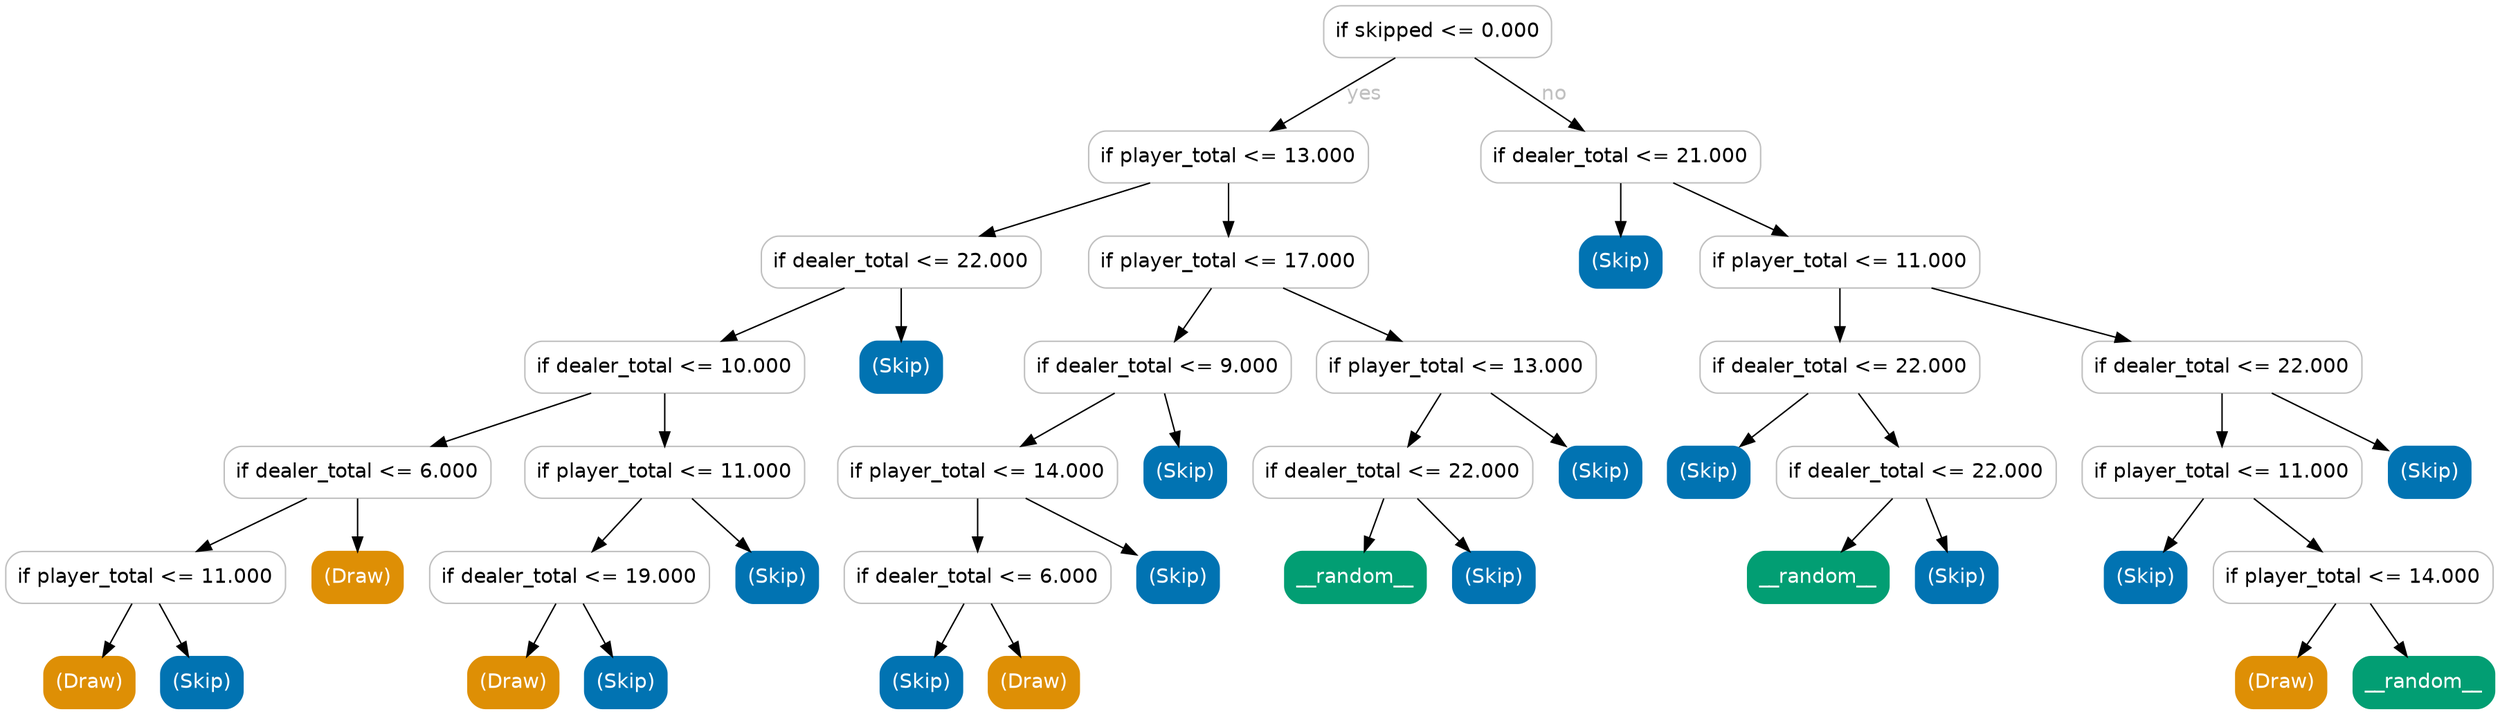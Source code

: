 digraph Tree {
	graph [bb="0,0,1726,488"];
	node [color=gray,
		fillcolor=white,
		fontname=helvetica,
		label="\N",
		shape=box,
		style="filled, rounded"
	];
	edge [fontname=helvetica];
	0	[height=0.5,
		label="if skipped <= 0.000",
		pos="993,470",
		width=2.1944];
	1	[height=0.5,
		label="if player_total <= 13.000",
		pos="848,383",
		width=2.6944];
	0 -> 1	[fontcolor=gray,
		label=yes,
		lp="942.5,426.5",
		pos="e,877.3,401.18 963.66,451.8 941.35,438.72 910.47,420.62 886.23,406.41"];
	28	[height=0.5,
		label="if dealer_total <= 21.000",
		pos="1120,383",
		width=2.6944];
	0 -> 28	[fontcolor=gray,
		label=no,
		lp="1074,426.5",
		pos="e,1094.3,401.18 1018.7,451.8 1038.1,438.84 1064.8,420.94 1086,406.79"];
	2	[height=0.5,
		label="if dealer_total <= 22.000",
		pos="621,310",
		width=2.6944];
	1 -> 2	[fontcolor=gray,
		pos="e,675.72,328.11 793.63,364.99 761.16,354.84 719.73,341.88 685.59,331.2"];
	15	[height=0.5,
		label="if player_total <= 17.000",
		pos="848,310",
		width=2.6944];
	1 -> 15	[fontcolor=gray,
		pos="e,848,328.03 848,364.81 848,356.79 848,347.05 848,338.07"];
	3	[height=0.5,
		label="if dealer_total <= 10.000",
		pos="457,237",
		width=2.6944];
	2 -> 3	[fontcolor=gray,
		pos="e,496.53,255.11 581.72,291.99 558.96,282.14 530.12,269.66 505.9,259.17"];
	14	[color="#0173b2",
		fillcolor="#0173b2",
		fontcolor=white,
		height=0.5,
		label="(Skip)",
		pos="621,237",
		width=0.79167];
	2 -> 14	[fontcolor=gray,
		pos="e,621,255.03 621,291.81 621,283.79 621,274.05 621,265.07"];
	4	[height=0.5,
		label="if dealer_total <= 6.000",
		pos="244,164",
		width=2.5694];
	3 -> 4	[fontcolor=gray,
		pos="e,295.34,182.11 405.98,218.99 375.64,208.88 336.97,195.99 305.02,185.34"];
	9	[height=0.5,
		label="if player_total <= 11.000",
		pos="457,164",
		width=2.6944];
	3 -> 9	[fontcolor=gray,
		pos="e,457,182.03 457,218.81 457,210.79 457,201.05 457,192.07"];
	5	[height=0.5,
		label="if player_total <= 11.000",
		pos="97,91",
		width=2.6944];
	4 -> 5	[fontcolor=gray,
		pos="e,132.43,109.11 208.79,145.99 188.66,136.27 163.23,123.99 141.7,113.59"];
	8	[color="#de8f05",
		fillcolor="#de8f05",
		fontcolor=white,
		height=0.5,
		label="(Draw)",
		pos="244,91",
		width=0.875];
	4 -> 8	[fontcolor=gray,
		pos="e,244,109.03 244,145.81 244,137.79 244,128.05 244,119.07"];
	6	[color="#de8f05",
		fillcolor="#de8f05",
		fontcolor=white,
		height=0.5,
		label="(Draw)",
		pos="58,18",
		width=0.875];
	5 -> 6	[fontcolor=gray,
		pos="e,67.354,36.029 87.559,72.813 82.96,64.441 77.334,54.197 72.228,44.903"];
	7	[color="#0173b2",
		fillcolor="#0173b2",
		fontcolor=white,
		height=0.5,
		label="(Skip)",
		pos="136,18",
		width=0.79167];
	5 -> 7	[fontcolor=gray,
		pos="e,126.65,36.029 106.44,72.813 111.04,64.441 116.67,54.197 121.77,44.903"];
	10	[height=0.5,
		label="if dealer_total <= 19.000",
		pos="391,91",
		width=2.6944];
	9 -> 10	[fontcolor=gray,
		pos="e,406.83,109.03 441.02,145.81 432.84,137 422.72,126.13 413.74,116.46"];
	13	[color="#0173b2",
		fillcolor="#0173b2",
		fontcolor=white,
		height=0.5,
		label="(Skip)",
		pos="535,91",
		width=0.79167];
	9 -> 13	[fontcolor=gray,
		pos="e,516.29,109.03 475.88,145.81 485.75,136.83 497.98,125.69 508.76,115.89"];
	11	[color="#de8f05",
		fillcolor="#de8f05",
		fontcolor=white,
		height=0.5,
		label="(Draw)",
		pos="352,18",
		width=0.875];
	10 -> 11	[fontcolor=gray,
		pos="e,361.35,36.029 381.56,72.813 376.96,64.441 371.33,54.197 366.23,44.903"];
	12	[color="#0173b2",
		fillcolor="#0173b2",
		fontcolor=white,
		height=0.5,
		label="(Skip)",
		pos="430,18",
		width=0.79167];
	10 -> 12	[fontcolor=gray,
		pos="e,420.65,36.029 400.44,72.813 405.04,64.441 410.67,54.197 415.77,44.903"];
	16	[height=0.5,
		label="if dealer_total <= 9.000",
		pos="799,237",
		width=2.5694];
	15 -> 16	[fontcolor=gray,
		pos="e,810.75,255.03 836.14,291.81 830.24,283.27 823,272.77 816.48,263.32"];
	23	[height=0.5,
		label="if player_total <= 13.000",
		pos="1006,237",
		width=2.6944];
	15 -> 23	[fontcolor=gray,
		pos="e,967.92,255.11 885.84,291.99 907.67,282.19 935.31,269.77 958.58,259.31"];
	17	[height=0.5,
		label="if player_total <= 14.000",
		pos="674,164",
		width=2.6944];
	16 -> 17	[fontcolor=gray,
		pos="e,704.13,182.11 769.06,218.99 752.33,209.49 731.28,197.54 713.25,187.29"];
	22	[color="#0173b2",
		fillcolor="#0173b2",
		fontcolor=white,
		height=0.5,
		label="(Skip)",
		pos="818,164",
		width=0.79167];
	16 -> 22	[fontcolor=gray,
		pos="e,813.44,182.03 803.6,218.81 805.77,210.7 808.41,200.84 810.83,191.78"];
	18	[height=0.5,
		label="if dealer_total <= 6.000",
		pos="674,91",
		width=2.5694];
	17 -> 18	[fontcolor=gray,
		pos="e,674,109.03 674,145.81 674,137.79 674,128.05 674,119.07"];
	21	[color="#0173b2",
		fillcolor="#0173b2",
		fontcolor=white,
		height=0.5,
		label="(Skip)",
		pos="813,91",
		width=0.79167];
	17 -> 21	[fontcolor=gray,
		pos="e,784.21,106.7 707.29,145.99 727.72,135.56 753.94,122.17 775.16,111.33"];
	19	[color="#0173b2",
		fillcolor="#0173b2",
		fontcolor=white,
		height=0.5,
		label="(Skip)",
		pos="635,18",
		width=0.79167];
	18 -> 19	[fontcolor=gray,
		pos="e,644.35,36.029 664.56,72.813 659.96,64.441 654.33,54.197 649.23,44.903"];
	20	[color="#de8f05",
		fillcolor="#de8f05",
		fontcolor=white,
		height=0.5,
		label="(Draw)",
		pos="713,18",
		width=0.875];
	18 -> 20	[fontcolor=gray,
		pos="e,703.65,36.029 683.44,72.813 688.04,64.441 693.67,54.197 698.77,44.903"];
	24	[height=0.5,
		label="if dealer_total <= 22.000",
		pos="962,164",
		width=2.6944];
	23 -> 24	[fontcolor=gray,
		pos="e,972.55,182.03 995.35,218.81 990.11,210.35 983.68,199.98 977.87,190.61"];
	27	[color="#0173b2",
		fillcolor="#0173b2",
		fontcolor=white,
		height=0.5,
		label="(Skip)",
		pos="1106,164",
		width=0.79167];
	23 -> 27	[fontcolor=gray,
		pos="e,1081.9,182.11 1030,218.99 1043,209.75 1059.3,198.19 1073.4,188.14"];
	25	[color="#029e73",
		fillcolor="#029e73",
		fontcolor=white,
		height=0.5,
		label=__random__,
		pos="936,91",
		width=1.3611];
	24 -> 25	[fontcolor=gray,
		pos="e,942.24,109.03 955.71,145.81 952.7,137.62 949.05,127.62 945.7,118.48"];
	26	[color="#0173b2",
		fillcolor="#0173b2",
		fontcolor=white,
		height=0.5,
		label="(Skip)",
		pos="1032,91",
		width=0.79167];
	24 -> 26	[fontcolor=gray,
		pos="e,1015.2,109.03 978.95,145.81 987.72,136.92 998.57,125.91 1008.2,116.17"];
	29	[color="#0173b2",
		fillcolor="#0173b2",
		fontcolor=white,
		height=0.5,
		label="(Skip)",
		pos="1120,310",
		width=0.79167];
	28 -> 29	[fontcolor=gray,
		pos="e,1120,328.03 1120,364.81 1120,356.79 1120,347.05 1120,338.07"];
	30	[height=0.5,
		label="if player_total <= 11.000",
		pos="1272,310",
		width=2.6944];
	28 -> 30	[fontcolor=gray,
		pos="e,1235.4,328.11 1156.4,364.99 1177.3,355.23 1203.8,342.88 1226.1,332.45"];
	31	[height=0.5,
		label="if dealer_total <= 22.000",
		pos="1272,237",
		width=2.6944];
	30 -> 31	[fontcolor=gray,
		pos="e,1272,255.03 1272,291.81 1272,283.79 1272,274.05 1272,265.07"];
	36	[height=0.5,
		label="if dealer_total <= 22.000",
		pos="1537,237",
		width=2.6944];
	30 -> 36	[fontcolor=gray,
		pos="e,1473.1,255.11 1335.5,291.99 1374,281.68 1423.2,268.49 1463.4,257.72"];
	32	[color="#0173b2",
		fillcolor="#0173b2",
		fontcolor=white,
		height=0.5,
		label="(Skip)",
		pos="1181,164",
		width=0.79167];
	31 -> 32	[fontcolor=gray,
		pos="e,1202.8,182.03 1250,218.81 1238.2,209.66 1223.6,198.26 1210.9,188.32"];
	33	[height=0.5,
		label="if dealer_total <= 22.000",
		pos="1325,164",
		width=2.6944];
	31 -> 33	[fontcolor=gray,
		pos="e,1312.3,182.03 1284.8,218.81 1291.2,210.27 1299,199.77 1306.1,190.32"];
	34	[color="#029e73",
		fillcolor="#029e73",
		fontcolor=white,
		height=0.5,
		label=__random__,
		pos="1257,91",
		width=1.3611];
	33 -> 34	[fontcolor=gray,
		pos="e,1273.3,109.03 1308.5,145.81 1300.1,137 1289.7,126.13 1280.4,116.46"];
	35	[color="#0173b2",
		fillcolor="#0173b2",
		fontcolor=white,
		height=0.5,
		label="(Skip)",
		pos="1353,91",
		width=0.79167];
	33 -> 35	[fontcolor=gray,
		pos="e,1346.3,109.03 1331.8,145.81 1335,137.62 1339,127.62 1342.6,118.48"];
	37	[height=0.5,
		label="if player_total <= 11.000",
		pos="1537,164",
		width=2.6944];
	36 -> 37	[fontcolor=gray,
		pos="e,1537,182.03 1537,218.81 1537,210.79 1537,201.05 1537,192.07"];
	42	[color="#0173b2",
		fillcolor="#0173b2",
		fontcolor=white,
		height=0.5,
		label="(Skip)",
		pos="1681,164",
		width=0.79167];
	36 -> 42	[fontcolor=gray,
		pos="e,1652.1,179.24 1571.5,218.99 1593,208.37 1620.8,194.68 1643,183.74"];
	38	[color="#0173b2",
		fillcolor="#0173b2",
		fontcolor=white,
		height=0.5,
		label="(Skip)",
		pos="1484,91",
		width=0.79167];
	37 -> 38	[fontcolor=gray,
		pos="e,1496.7,109.03 1524.2,145.81 1517.8,137.27 1510,126.77 1502.9,117.32"];
	39	[height=0.5,
		label="if player_total <= 14.000",
		pos="1628,91",
		width=2.6944];
	37 -> 39	[fontcolor=gray,
		pos="e,1606.2,109.03 1559,145.81 1570.8,136.66 1585.4,125.26 1598.1,115.32"];
	40	[color="#de8f05",
		fillcolor="#de8f05",
		fontcolor=white,
		height=0.5,
		label="(Draw)",
		pos="1578,18",
		width=0.875];
	39 -> 40	[fontcolor=gray,
		pos="e,1590,36.029 1615.9,72.813 1609.9,64.266 1602.5,53.769 1595.8,44.323"];
	41	[color="#029e73",
		fillcolor="#029e73",
		fontcolor=white,
		height=0.5,
		label=__random__,
		pos="1677,18",
		width=1.3611];
	39 -> 41	[fontcolor=gray,
		pos="e,1665.2,36.029 1639.9,72.813 1645.8,64.266 1653,53.769 1659.5,44.323"];
}
